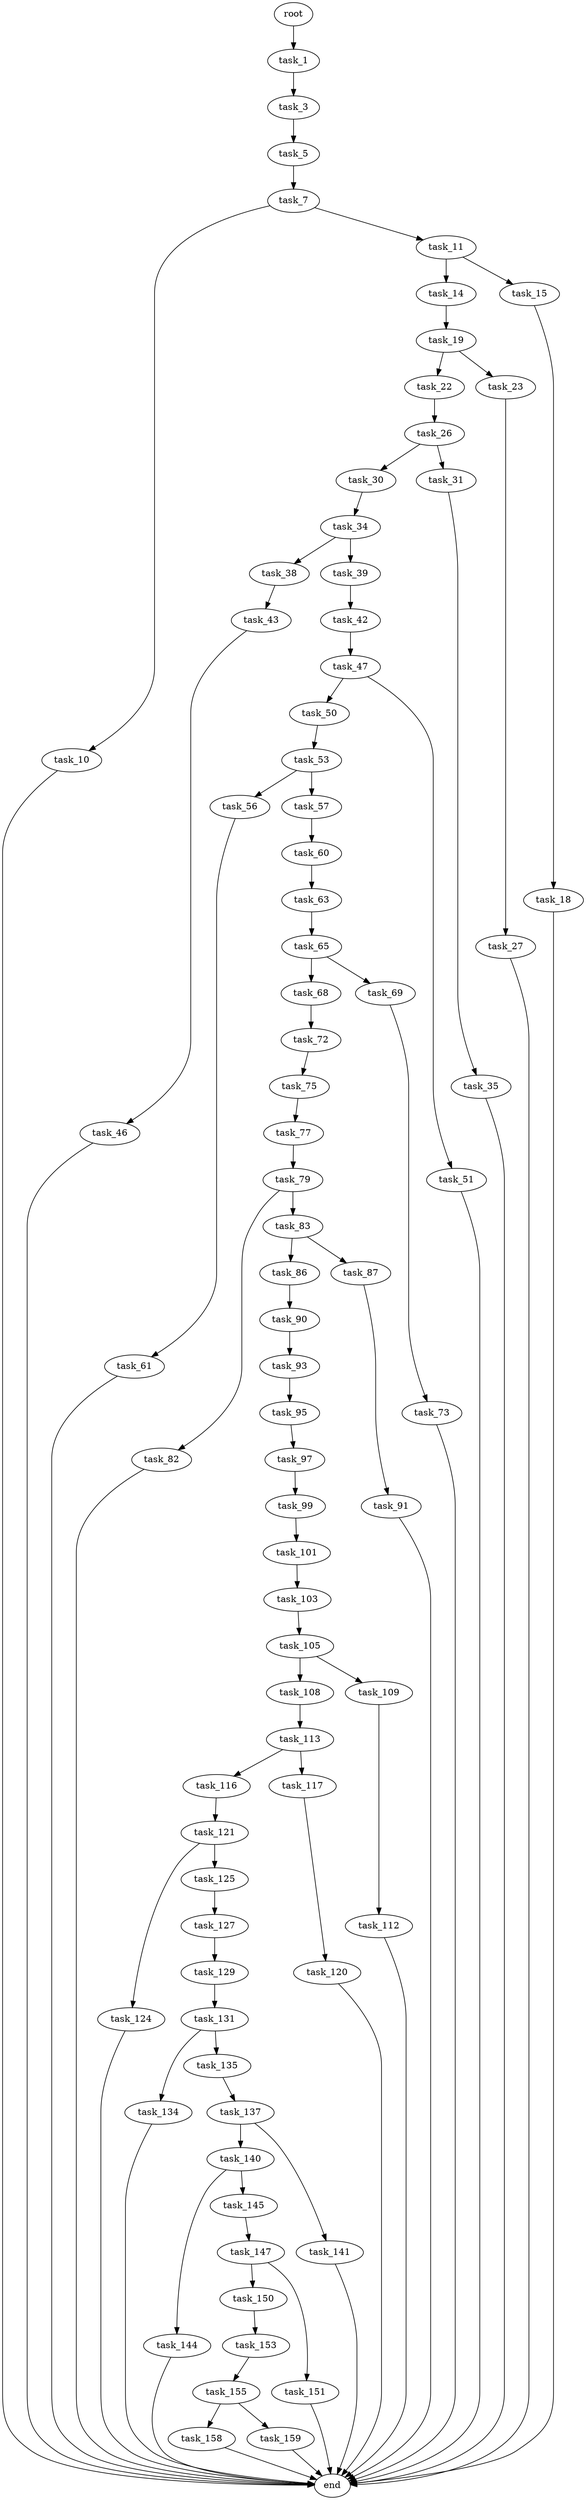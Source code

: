 digraph G {
  root [size="0.000000"];
  task_1 [size="15555366785.000000"];
  task_3 [size="549755813888.000000"];
  task_5 [size="13465407464.000000"];
  task_7 [size="3167095562.000000"];
  task_10 [size="86655954297.000000"];
  task_11 [size="28991029248.000000"];
  end [size="0.000000"];
  task_14 [size="28991029248.000000"];
  task_15 [size="932805287.000000"];
  task_19 [size="1461756687.000000"];
  task_18 [size="77409118784.000000"];
  task_22 [size="134217728000.000000"];
  task_23 [size="33176571734.000000"];
  task_26 [size="2596081234.000000"];
  task_27 [size="549755813888.000000"];
  task_30 [size="231928233984.000000"];
  task_31 [size="260085535895.000000"];
  task_34 [size="7588965007.000000"];
  task_35 [size="542264772551.000000"];
  task_38 [size="26051518274.000000"];
  task_39 [size="782757789696.000000"];
  task_43 [size="4813141666.000000"];
  task_42 [size="19569122559.000000"];
  task_47 [size="231928233984.000000"];
  task_46 [size="1073741824000.000000"];
  task_50 [size="43653061304.000000"];
  task_51 [size="27657148956.000000"];
  task_53 [size="18025211450.000000"];
  task_56 [size="31129043874.000000"];
  task_57 [size="1521804590.000000"];
  task_61 [size="7051000528.000000"];
  task_60 [size="31179220391.000000"];
  task_63 [size="830682451018.000000"];
  task_65 [size="231928233984.000000"];
  task_68 [size="959667564741.000000"];
  task_69 [size="6562762773.000000"];
  task_72 [size="204183582200.000000"];
  task_73 [size="179101179117.000000"];
  task_75 [size="4310125970.000000"];
  task_77 [size="41395413064.000000"];
  task_79 [size="11705018262.000000"];
  task_82 [size="294777560272.000000"];
  task_83 [size="8505316852.000000"];
  task_86 [size="31216480406.000000"];
  task_87 [size="662243575063.000000"];
  task_90 [size="307952431800.000000"];
  task_91 [size="68719476736.000000"];
  task_93 [size="791657599798.000000"];
  task_95 [size="45225525657.000000"];
  task_97 [size="368293445632.000000"];
  task_99 [size="16879762772.000000"];
  task_101 [size="16988817381.000000"];
  task_103 [size="8589934592.000000"];
  task_105 [size="36242118808.000000"];
  task_108 [size="46934175866.000000"];
  task_109 [size="22923435112.000000"];
  task_113 [size="3502911136.000000"];
  task_112 [size="382296193778.000000"];
  task_116 [size="40840350650.000000"];
  task_117 [size="6039114063.000000"];
  task_121 [size="1073741824000.000000"];
  task_120 [size="16540717439.000000"];
  task_124 [size="94155073964.000000"];
  task_125 [size="19235169687.000000"];
  task_127 [size="28991029248.000000"];
  task_129 [size="549755813888.000000"];
  task_131 [size="429090018707.000000"];
  task_134 [size="402936323215.000000"];
  task_135 [size="134217728000.000000"];
  task_137 [size="450700886740.000000"];
  task_140 [size="68719476736.000000"];
  task_141 [size="31530793872.000000"];
  task_144 [size="9816587292.000000"];
  task_145 [size="32622159476.000000"];
  task_147 [size="58620869153.000000"];
  task_150 [size="1738140875.000000"];
  task_151 [size="3324103249.000000"];
  task_153 [size="320552891.000000"];
  task_155 [size="424488053472.000000"];
  task_158 [size="7215855204.000000"];
  task_159 [size="1501336922.000000"];

  root -> task_1 [size="1.000000"];
  task_1 -> task_3 [size="679477248.000000"];
  task_3 -> task_5 [size="536870912.000000"];
  task_5 -> task_7 [size="301989888.000000"];
  task_7 -> task_10 [size="134217728.000000"];
  task_7 -> task_11 [size="134217728.000000"];
  task_10 -> end [size="1.000000"];
  task_11 -> task_14 [size="75497472.000000"];
  task_11 -> task_15 [size="75497472.000000"];
  task_14 -> task_19 [size="75497472.000000"];
  task_15 -> task_18 [size="33554432.000000"];
  task_19 -> task_22 [size="75497472.000000"];
  task_19 -> task_23 [size="75497472.000000"];
  task_18 -> end [size="1.000000"];
  task_22 -> task_26 [size="209715200.000000"];
  task_23 -> task_27 [size="838860800.000000"];
  task_26 -> task_30 [size="134217728.000000"];
  task_26 -> task_31 [size="134217728.000000"];
  task_27 -> end [size="1.000000"];
  task_30 -> task_34 [size="301989888.000000"];
  task_31 -> task_35 [size="301989888.000000"];
  task_34 -> task_38 [size="134217728.000000"];
  task_34 -> task_39 [size="134217728.000000"];
  task_35 -> end [size="1.000000"];
  task_38 -> task_43 [size="411041792.000000"];
  task_39 -> task_42 [size="679477248.000000"];
  task_43 -> task_46 [size="75497472.000000"];
  task_42 -> task_47 [size="33554432.000000"];
  task_47 -> task_50 [size="301989888.000000"];
  task_47 -> task_51 [size="301989888.000000"];
  task_46 -> end [size="1.000000"];
  task_50 -> task_53 [size="33554432.000000"];
  task_51 -> end [size="1.000000"];
  task_53 -> task_56 [size="679477248.000000"];
  task_53 -> task_57 [size="679477248.000000"];
  task_56 -> task_61 [size="33554432.000000"];
  task_57 -> task_60 [size="75497472.000000"];
  task_61 -> end [size="1.000000"];
  task_60 -> task_63 [size="75497472.000000"];
  task_63 -> task_65 [size="679477248.000000"];
  task_65 -> task_68 [size="301989888.000000"];
  task_65 -> task_69 [size="301989888.000000"];
  task_68 -> task_72 [size="838860800.000000"];
  task_69 -> task_73 [size="301989888.000000"];
  task_72 -> task_75 [size="209715200.000000"];
  task_73 -> end [size="1.000000"];
  task_75 -> task_77 [size="209715200.000000"];
  task_77 -> task_79 [size="209715200.000000"];
  task_79 -> task_82 [size="301989888.000000"];
  task_79 -> task_83 [size="301989888.000000"];
  task_82 -> end [size="1.000000"];
  task_83 -> task_86 [size="536870912.000000"];
  task_83 -> task_87 [size="536870912.000000"];
  task_86 -> task_90 [size="838860800.000000"];
  task_87 -> task_91 [size="679477248.000000"];
  task_90 -> task_93 [size="536870912.000000"];
  task_91 -> end [size="1.000000"];
  task_93 -> task_95 [size="679477248.000000"];
  task_95 -> task_97 [size="75497472.000000"];
  task_97 -> task_99 [size="411041792.000000"];
  task_99 -> task_101 [size="301989888.000000"];
  task_101 -> task_103 [size="679477248.000000"];
  task_103 -> task_105 [size="33554432.000000"];
  task_105 -> task_108 [size="679477248.000000"];
  task_105 -> task_109 [size="679477248.000000"];
  task_108 -> task_113 [size="838860800.000000"];
  task_109 -> task_112 [size="536870912.000000"];
  task_113 -> task_116 [size="75497472.000000"];
  task_113 -> task_117 [size="75497472.000000"];
  task_112 -> end [size="1.000000"];
  task_116 -> task_121 [size="838860800.000000"];
  task_117 -> task_120 [size="411041792.000000"];
  task_121 -> task_124 [size="838860800.000000"];
  task_121 -> task_125 [size="838860800.000000"];
  task_120 -> end [size="1.000000"];
  task_124 -> end [size="1.000000"];
  task_125 -> task_127 [size="411041792.000000"];
  task_127 -> task_129 [size="75497472.000000"];
  task_129 -> task_131 [size="536870912.000000"];
  task_131 -> task_134 [size="679477248.000000"];
  task_131 -> task_135 [size="679477248.000000"];
  task_134 -> end [size="1.000000"];
  task_135 -> task_137 [size="209715200.000000"];
  task_137 -> task_140 [size="536870912.000000"];
  task_137 -> task_141 [size="536870912.000000"];
  task_140 -> task_144 [size="134217728.000000"];
  task_140 -> task_145 [size="134217728.000000"];
  task_141 -> end [size="1.000000"];
  task_144 -> end [size="1.000000"];
  task_145 -> task_147 [size="536870912.000000"];
  task_147 -> task_150 [size="75497472.000000"];
  task_147 -> task_151 [size="75497472.000000"];
  task_150 -> task_153 [size="33554432.000000"];
  task_151 -> end [size="1.000000"];
  task_153 -> task_155 [size="33554432.000000"];
  task_155 -> task_158 [size="679477248.000000"];
  task_155 -> task_159 [size="679477248.000000"];
  task_158 -> end [size="1.000000"];
  task_159 -> end [size="1.000000"];
}
